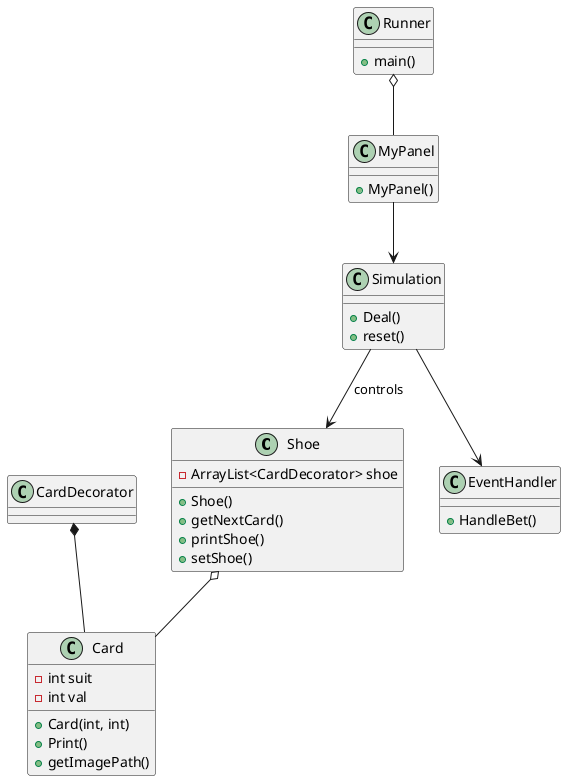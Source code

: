 @startuml
class Shoe {
    -ArrayList<CardDecorator> shoe
    +Shoe()
    +getNextCard()
    +printShoe()
    +setShoe()
}

class Card {
    +Card(int, int)
    +Print()
    +getImagePath()
    -int suit
    -int val
}

class Simulation {
    +Deal()
    +reset()

}

class EventHandler {
    +HandleBet()
}

class MyPanel {
    +MyPanel()
}

class Runner {
	+main()
}

CardDecorator *-- Card
Shoe o-- Card
MyPanel --> Simulation
Simulation --> Shoe : controls
Simulation --> EventHandler
Runner o-- MyPanel
@enduml